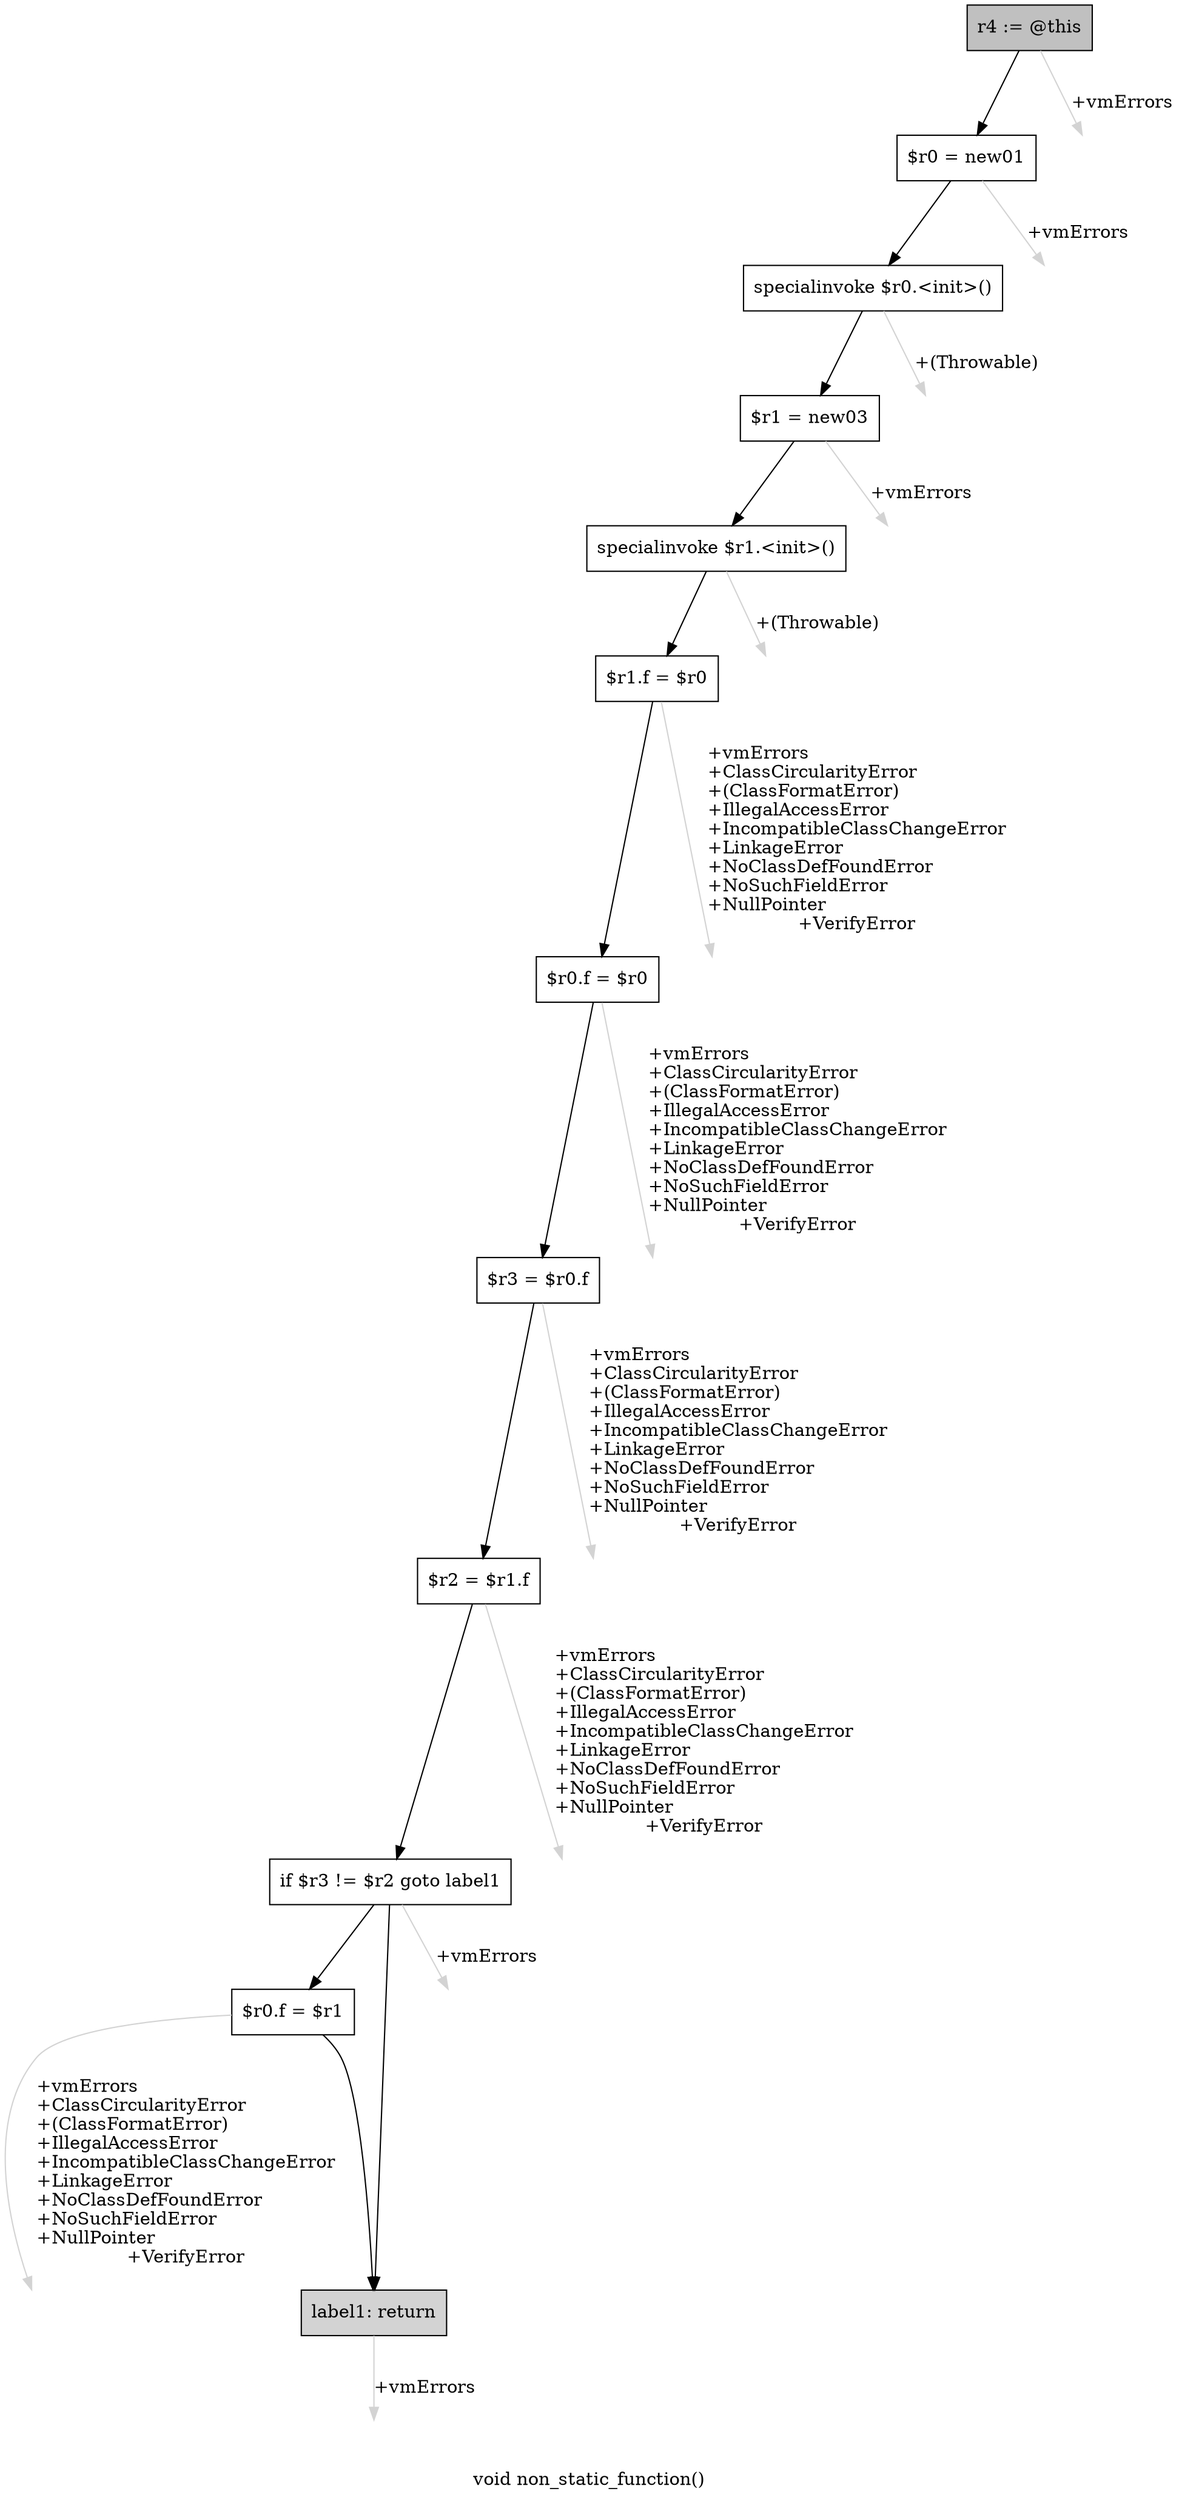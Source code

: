 digraph "void non_static_function()" {
    label="void non_static_function()";
    node [shape=box];
    "0" [style=filled,fillcolor=gray,label="r4 := @this",];
    "1" [label="$r0 = new01",];
    "0"->"1" [color=black,];
    "12" [style=invis,label="Esc",];
    "0"->"12" [color=lightgray,label="\l+vmErrors",];
    "2" [label="specialinvoke $r0.<init>()",];
    "1"->"2" [color=black,];
    "13" [style=invis,label="Esc",];
    "1"->"13" [color=lightgray,label="\l+vmErrors",];
    "3" [label="$r1 = new03",];
    "2"->"3" [color=black,];
    "14" [style=invis,label="Esc",];
    "2"->"14" [color=lightgray,label="\l+(Throwable)",];
    "4" [label="specialinvoke $r1.<init>()",];
    "3"->"4" [color=black,];
    "15" [style=invis,label="Esc",];
    "3"->"15" [color=lightgray,label="\l+vmErrors",];
    "5" [label="$r1.f = $r0",];
    "4"->"5" [color=black,];
    "16" [style=invis,label="Esc",];
    "4"->"16" [color=lightgray,label="\l+(Throwable)",];
    "6" [label="$r0.f = $r0",];
    "5"->"6" [color=black,];
    "17" [style=invis,label="Esc",];
    "5"->"17" [color=lightgray,label="\l+vmErrors\l+ClassCircularityError\l+(ClassFormatError)\l+IllegalAccessError\l+IncompatibleClassChangeError\l+LinkageError\l+NoClassDefFoundError\l+NoSuchFieldError\l+NullPointer\l+VerifyError",];
    "7" [label="$r3 = $r0.f",];
    "6"->"7" [color=black,];
    "18" [style=invis,label="Esc",];
    "6"->"18" [color=lightgray,label="\l+vmErrors\l+ClassCircularityError\l+(ClassFormatError)\l+IllegalAccessError\l+IncompatibleClassChangeError\l+LinkageError\l+NoClassDefFoundError\l+NoSuchFieldError\l+NullPointer\l+VerifyError",];
    "8" [label="$r2 = $r1.f",];
    "7"->"8" [color=black,];
    "19" [style=invis,label="Esc",];
    "7"->"19" [color=lightgray,label="\l+vmErrors\l+ClassCircularityError\l+(ClassFormatError)\l+IllegalAccessError\l+IncompatibleClassChangeError\l+LinkageError\l+NoClassDefFoundError\l+NoSuchFieldError\l+NullPointer\l+VerifyError",];
    "9" [label="if $r3 != $r2 goto label1",];
    "8"->"9" [color=black,];
    "20" [style=invis,label="Esc",];
    "8"->"20" [color=lightgray,label="\l+vmErrors\l+ClassCircularityError\l+(ClassFormatError)\l+IllegalAccessError\l+IncompatibleClassChangeError\l+LinkageError\l+NoClassDefFoundError\l+NoSuchFieldError\l+NullPointer\l+VerifyError",];
    "10" [label="$r0.f = $r1",];
    "9"->"10" [color=black,];
    "11" [style=filled,fillcolor=lightgray,label="label1: return",];
    "9"->"11" [color=black,];
    "21" [style=invis,label="Esc",];
    "9"->"21" [color=lightgray,label="\l+vmErrors",];
    "10"->"11" [color=black,];
    "22" [style=invis,label="Esc",];
    "10"->"22" [color=lightgray,label="\l+vmErrors\l+ClassCircularityError\l+(ClassFormatError)\l+IllegalAccessError\l+IncompatibleClassChangeError\l+LinkageError\l+NoClassDefFoundError\l+NoSuchFieldError\l+NullPointer\l+VerifyError",];
    "23" [style=invis,label="Esc",];
    "11"->"23" [color=lightgray,label="\l+vmErrors",];
}
